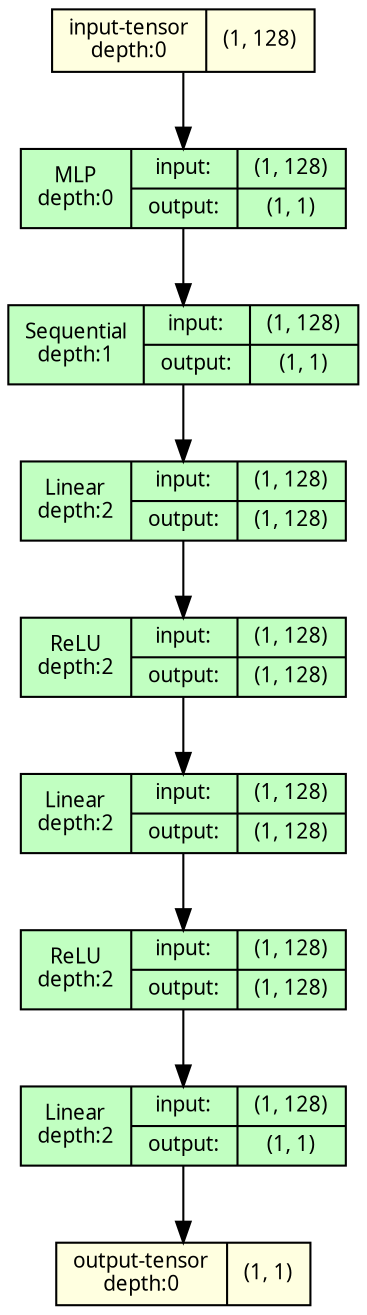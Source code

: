 strict digraph MLP {
	graph [ordering=in size="12.0,12.0"]
	node [align=left fontname="Linux libertine" fontsize=10 height=0.2 ranksep=0.1 shape=record style=filled]
	edge [fontsize=10]
	0 [label="input-tensor&#92;ndepth:0|(1, 128)" fillcolor=lightyellow]
	1 [label="MLP&#92;ndepth:0|{input:|output:}|{(1, 128)|(1, 1)}" fillcolor=darkseagreen1]
	2 [label="Sequential&#92;ndepth:1|{input:|output:}|{(1, 128)|(1, 1)}" fillcolor=darkseagreen1]
	3 [label="Linear&#92;ndepth:2|{input:|output:}|{(1, 128)|(1, 128)}" fillcolor=darkseagreen1]
	4 [label="ReLU&#92;ndepth:2|{input:|output:}|{(1, 128)|(1, 128)}" fillcolor=darkseagreen1]
	5 [label="Linear&#92;ndepth:2|{input:|output:}|{(1, 128)|(1, 128)}" fillcolor=darkseagreen1]
	6 [label="ReLU&#92;ndepth:2|{input:|output:}|{(1, 128)|(1, 128)}" fillcolor=darkseagreen1]
	7 [label="Linear&#92;ndepth:2|{input:|output:}|{(1, 128)|(1, 1)}" fillcolor=darkseagreen1]
	8 [label="output-tensor&#92;ndepth:0|(1, 1)" fillcolor=lightyellow]
	0 -> 1
	1 -> 2
	2 -> 3
	3 -> 4
	4 -> 5
	5 -> 6
	6 -> 7
	7 -> 8
}
strict digraph MLP {
	graph [ordering=in size="12.0,12.0"]
	node [align=left fontname="Linux libertine" fontsize=10 height=0.2 ranksep=0.1 shape=record style=filled]
	edge [fontsize=10]
	0 [label="input-tensor&#92;ndepth:0|(1, 128)" fillcolor=lightyellow]
	1 [label="MLP&#92;ndepth:0|{input:|output:}|{(1, 128)|(1, 1)}" fillcolor=darkseagreen1]
	2 [label="Sequential&#92;ndepth:1|{input:|output:}|{(1, 128)|(1, 1)}" fillcolor=darkseagreen1]
	3 [label="Linear&#92;ndepth:2|{input:|output:}|{(1, 128)|(1, 128)}" fillcolor=darkseagreen1]
	4 [label="ReLU&#92;ndepth:2|{input:|output:}|{(1, 128)|(1, 128)}" fillcolor=darkseagreen1]
	5 [label="Linear&#92;ndepth:2|{input:|output:}|{(1, 128)|(1, 128)}" fillcolor=darkseagreen1]
	6 [label="ReLU&#92;ndepth:2|{input:|output:}|{(1, 128)|(1, 128)}" fillcolor=darkseagreen1]
	7 [label="Linear&#92;ndepth:2|{input:|output:}|{(1, 128)|(1, 1)}" fillcolor=darkseagreen1]
	8 [label="output-tensor&#92;ndepth:0|(1, 1)" fillcolor=lightyellow]
	0 -> 1
	1 -> 2
	2 -> 3
	3 -> 4
	4 -> 5
	5 -> 6
	6 -> 7
	7 -> 8
}
